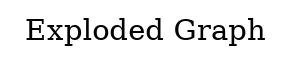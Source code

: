 // RUN: %exploded_graph_rewriter %s | FileCheck %s
// RUN: %exploded_graph_rewriter --dark %s | FileCheck %s \
// RUN:                                         -check-prefixes=CHECK,DARK

// FIXME: Substitution doesn't seem to work on Windows.
// UNSUPPORTED: system-windows

digraph "Exploded Graph" {
  label="Exploded Graph";
}

// CHECK:      digraph "ExplodedGraph" {
// DARK-NEXT:    bgcolor="gray10";
// CHECK-NEXT:   label="";
// CHECK-NEXT: }

